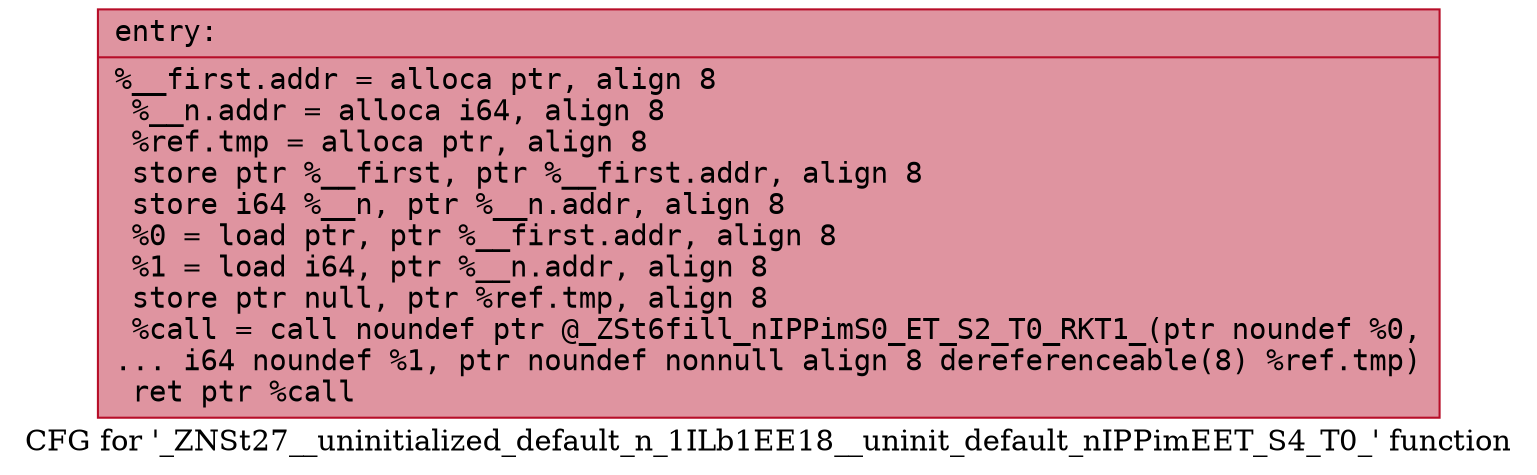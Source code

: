 digraph "CFG for '_ZNSt27__uninitialized_default_n_1ILb1EE18__uninit_default_nIPPimEET_S4_T0_' function" {
	label="CFG for '_ZNSt27__uninitialized_default_n_1ILb1EE18__uninit_default_nIPPimEET_S4_T0_' function";

	Node0x56285ad66b30 [shape=record,color="#b70d28ff", style=filled, fillcolor="#b70d2870" fontname="Courier",label="{entry:\l|  %__first.addr = alloca ptr, align 8\l  %__n.addr = alloca i64, align 8\l  %ref.tmp = alloca ptr, align 8\l  store ptr %__first, ptr %__first.addr, align 8\l  store i64 %__n, ptr %__n.addr, align 8\l  %0 = load ptr, ptr %__first.addr, align 8\l  %1 = load i64, ptr %__n.addr, align 8\l  store ptr null, ptr %ref.tmp, align 8\l  %call = call noundef ptr @_ZSt6fill_nIPPimS0_ET_S2_T0_RKT1_(ptr noundef %0,\l... i64 noundef %1, ptr noundef nonnull align 8 dereferenceable(8) %ref.tmp)\l  ret ptr %call\l}"];
}
